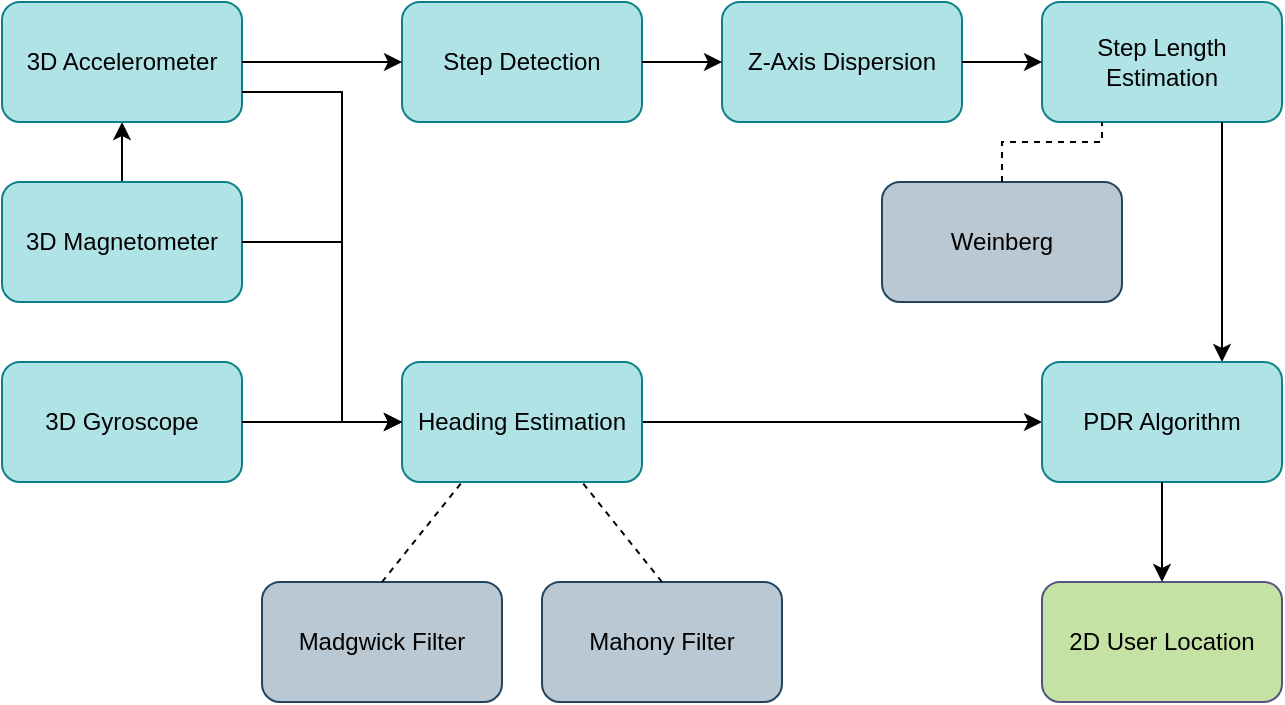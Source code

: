 <mxfile>
    <diagram id="ecp4uw_9nfHkODB00ScW" name="Page-1">
        <mxGraphModel dx="1432" dy="436" grid="1" gridSize="10" guides="1" tooltips="1" connect="1" arrows="1" fold="1" page="1" pageScale="1" pageWidth="827" pageHeight="1169" math="0" shadow="0">
            <root>
                <mxCell id="0"/>
                <mxCell id="1" parent="0"/>
                <mxCell id="2" value="3D Gyroscope" style="rounded=1;whiteSpace=wrap;html=1;fillColor=#b0e3e6;strokeColor=#0e8088;" parent="1" vertex="1">
                    <mxGeometry x="120" y="310" width="120" height="60" as="geometry"/>
                </mxCell>
                <mxCell id="60" value="" style="edgeStyle=orthogonalEdgeStyle;rounded=0;orthogonalLoop=1;jettySize=auto;html=1;" parent="1" source="t466IJvHTOn16rHvfp_S-2" target="t466IJvHTOn16rHvfp_S-3" edge="1">
                    <mxGeometry relative="1" as="geometry"/>
                </mxCell>
                <mxCell id="t466IJvHTOn16rHvfp_S-2" value="3D Magnetometer" style="rounded=1;whiteSpace=wrap;html=1;fillColor=#b0e3e6;strokeColor=#0e8088;" parent="1" vertex="1">
                    <mxGeometry x="120" y="220" width="120" height="60" as="geometry"/>
                </mxCell>
                <mxCell id="t466IJvHTOn16rHvfp_S-3" value="3D Accelerometer" style="rounded=1;whiteSpace=wrap;html=1;fillColor=#b0e3e6;strokeColor=#0e8088;" parent="1" vertex="1">
                    <mxGeometry x="120" y="130" width="120" height="60" as="geometry"/>
                </mxCell>
                <mxCell id="3" value="Step Detection" style="rounded=1;whiteSpace=wrap;html=1;fillColor=#b0e3e6;strokeColor=#0e8088;" parent="1" vertex="1">
                    <mxGeometry x="320" y="130" width="120" height="60" as="geometry"/>
                </mxCell>
                <mxCell id="4" value="Z-Axis Dispersion" style="rounded=1;whiteSpace=wrap;html=1;fillColor=#b0e3e6;strokeColor=#0e8088;" parent="1" vertex="1">
                    <mxGeometry x="480" y="130" width="120" height="60" as="geometry"/>
                </mxCell>
                <mxCell id="50" style="edgeStyle=orthogonalEdgeStyle;rounded=0;orthogonalLoop=1;jettySize=auto;html=1;entryX=0;entryY=0.5;entryDx=0;entryDy=0;" parent="1" source="30" target="48" edge="1">
                    <mxGeometry relative="1" as="geometry"/>
                </mxCell>
                <mxCell id="30" value="Heading Estimation" style="rounded=1;whiteSpace=wrap;html=1;fillColor=#b0e3e6;strokeColor=#0e8088;" parent="1" vertex="1">
                    <mxGeometry x="320" y="310" width="120" height="60" as="geometry"/>
                </mxCell>
                <mxCell id="33" value="Madgwick Filter" style="rounded=1;whiteSpace=wrap;html=1;fillColor=#bac8d3;strokeColor=#23445d;" parent="1" vertex="1">
                    <mxGeometry x="250" y="420" width="120" height="60" as="geometry"/>
                </mxCell>
                <mxCell id="34" value="Mahony Filter" style="rounded=1;whiteSpace=wrap;html=1;fillColor=#bac8d3;strokeColor=#23445d;" parent="1" vertex="1">
                    <mxGeometry x="390" y="420" width="120" height="60" as="geometry"/>
                </mxCell>
                <mxCell id="35" value="" style="endArrow=classic;html=1;exitX=1;exitY=0.5;exitDx=0;exitDy=0;entryX=0;entryY=0.5;entryDx=0;entryDy=0;" parent="1" source="2" target="30" edge="1">
                    <mxGeometry width="50" height="50" relative="1" as="geometry">
                        <mxPoint x="340" y="110" as="sourcePoint"/>
                        <mxPoint x="390" y="60" as="targetPoint"/>
                    </mxGeometry>
                </mxCell>
                <mxCell id="36" value="" style="endArrow=classic;html=1;exitX=1;exitY=0.75;exitDx=0;exitDy=0;entryX=0;entryY=0.5;entryDx=0;entryDy=0;rounded=0;" parent="1" source="t466IJvHTOn16rHvfp_S-3" target="30" edge="1">
                    <mxGeometry width="50" height="50" relative="1" as="geometry">
                        <mxPoint x="260" y="130" as="sourcePoint"/>
                        <mxPoint x="310" y="80" as="targetPoint"/>
                        <Array as="points">
                            <mxPoint x="290" y="175"/>
                            <mxPoint x="290" y="340"/>
                        </Array>
                    </mxGeometry>
                </mxCell>
                <mxCell id="37" value="" style="endArrow=classic;html=1;entryX=0;entryY=0.5;entryDx=0;entryDy=0;exitX=1;exitY=0.5;exitDx=0;exitDy=0;rounded=0;" parent="1" source="t466IJvHTOn16rHvfp_S-2" target="30" edge="1">
                    <mxGeometry width="50" height="50" relative="1" as="geometry">
                        <mxPoint x="150" y="500" as="sourcePoint"/>
                        <mxPoint x="200" y="450" as="targetPoint"/>
                        <Array as="points">
                            <mxPoint x="290" y="250"/>
                            <mxPoint x="290" y="340"/>
                        </Array>
                    </mxGeometry>
                </mxCell>
                <mxCell id="38" value="" style="endArrow=classic;html=1;exitX=1;exitY=0.5;exitDx=0;exitDy=0;entryX=0;entryY=0.5;entryDx=0;entryDy=0;" parent="1" source="t466IJvHTOn16rHvfp_S-3" target="3" edge="1">
                    <mxGeometry width="50" height="50" relative="1" as="geometry">
                        <mxPoint x="250" y="90" as="sourcePoint"/>
                        <mxPoint x="300" y="40" as="targetPoint"/>
                    </mxGeometry>
                </mxCell>
                <mxCell id="42" value="Step Length Estimation" style="rounded=1;whiteSpace=wrap;html=1;fillColor=#b0e3e6;strokeColor=#0e8088;" parent="1" vertex="1">
                    <mxGeometry x="640" y="130" width="120" height="60" as="geometry"/>
                </mxCell>
                <mxCell id="43" value="" style="endArrow=classic;html=1;exitX=1;exitY=0.5;exitDx=0;exitDy=0;entryX=0;entryY=0.5;entryDx=0;entryDy=0;" parent="1" source="3" target="4" edge="1">
                    <mxGeometry width="50" height="50" relative="1" as="geometry">
                        <mxPoint x="610" y="280" as="sourcePoint"/>
                        <mxPoint x="660" y="230" as="targetPoint"/>
                    </mxGeometry>
                </mxCell>
                <mxCell id="44" value="" style="endArrow=classic;html=1;exitX=1;exitY=0.5;exitDx=0;exitDy=0;entryX=0;entryY=0.5;entryDx=0;entryDy=0;" parent="1" source="4" target="42" edge="1">
                    <mxGeometry width="50" height="50" relative="1" as="geometry">
                        <mxPoint x="610" y="290" as="sourcePoint"/>
                        <mxPoint x="660" y="240" as="targetPoint"/>
                    </mxGeometry>
                </mxCell>
                <mxCell id="45" value="Weinberg" style="rounded=1;whiteSpace=wrap;html=1;fillColor=#bac8d3;strokeColor=#23445d;" parent="1" vertex="1">
                    <mxGeometry x="560" y="220" width="120" height="60" as="geometry"/>
                </mxCell>
                <mxCell id="47" value="" style="endArrow=classic;html=1;exitX=0.75;exitY=1;exitDx=0;exitDy=0;rounded=0;entryX=0.75;entryY=0;entryDx=0;entryDy=0;" parent="1" source="42" target="48" edge="1">
                    <mxGeometry width="50" height="50" relative="1" as="geometry">
                        <mxPoint x="750" y="390" as="sourcePoint"/>
                        <mxPoint x="740" y="320" as="targetPoint"/>
                        <Array as="points"/>
                    </mxGeometry>
                </mxCell>
                <mxCell id="48" value="PDR Algorithm" style="rounded=1;whiteSpace=wrap;html=1;fillColor=#b0e3e6;strokeColor=#0e8088;" parent="1" vertex="1">
                    <mxGeometry x="640" y="310" width="120" height="60" as="geometry"/>
                </mxCell>
                <mxCell id="54" value="2D User Location" style="rounded=1;whiteSpace=wrap;html=1;strokeColor=#56517e;fillColor=#C4E2A3;" parent="1" vertex="1">
                    <mxGeometry x="640" y="420" width="120" height="60" as="geometry"/>
                </mxCell>
                <mxCell id="55" value="" style="endArrow=classic;html=1;exitX=0.5;exitY=1;exitDx=0;exitDy=0;entryX=0.5;entryY=0;entryDx=0;entryDy=0;" parent="1" source="48" target="54" edge="1">
                    <mxGeometry width="50" height="50" relative="1" as="geometry">
                        <mxPoint x="540" y="510" as="sourcePoint"/>
                        <mxPoint x="590" y="460" as="targetPoint"/>
                    </mxGeometry>
                </mxCell>
                <mxCell id="56" value="" style="endArrow=none;dashed=1;html=1;entryX=0.75;entryY=1;entryDx=0;entryDy=0;exitX=0.5;exitY=0;exitDx=0;exitDy=0;" parent="1" source="34" target="30" edge="1">
                    <mxGeometry width="50" height="50" relative="1" as="geometry">
                        <mxPoint x="460" y="390" as="sourcePoint"/>
                        <mxPoint x="530" y="600" as="targetPoint"/>
                    </mxGeometry>
                </mxCell>
                <mxCell id="57" value="" style="endArrow=none;dashed=1;html=1;entryX=0.25;entryY=1;entryDx=0;entryDy=0;exitX=0.5;exitY=0;exitDx=0;exitDy=0;" parent="1" source="33" target="30" edge="1">
                    <mxGeometry width="50" height="50" relative="1" as="geometry">
                        <mxPoint x="160" y="480" as="sourcePoint"/>
                        <mxPoint x="210" y="430" as="targetPoint"/>
                    </mxGeometry>
                </mxCell>
                <mxCell id="58" value="" style="endArrow=none;dashed=1;html=1;entryX=0.25;entryY=1;entryDx=0;entryDy=0;exitX=0.5;exitY=0;exitDx=0;exitDy=0;strokeColor=none;rounded=0;" parent="1" source="45" target="42" edge="1">
                    <mxGeometry width="50" height="50" relative="1" as="geometry">
                        <mxPoint x="400" y="290" as="sourcePoint"/>
                        <mxPoint x="450" y="240" as="targetPoint"/>
                        <Array as="points">
                            <mxPoint x="620" y="200"/>
                            <mxPoint x="670" y="200"/>
                        </Array>
                    </mxGeometry>
                </mxCell>
                <mxCell id="59" value="" style="endArrow=none;dashed=1;html=1;entryX=0.25;entryY=1;entryDx=0;entryDy=0;exitX=0.5;exitY=0;exitDx=0;exitDy=0;rounded=0;" parent="1" source="45" target="42" edge="1">
                    <mxGeometry width="50" height="50" relative="1" as="geometry">
                        <mxPoint x="590" y="210" as="sourcePoint"/>
                        <mxPoint x="470" y="250" as="targetPoint"/>
                        <Array as="points">
                            <mxPoint x="620" y="200"/>
                            <mxPoint x="670" y="200"/>
                        </Array>
                    </mxGeometry>
                </mxCell>
            </root>
        </mxGraphModel>
    </diagram>
</mxfile>
